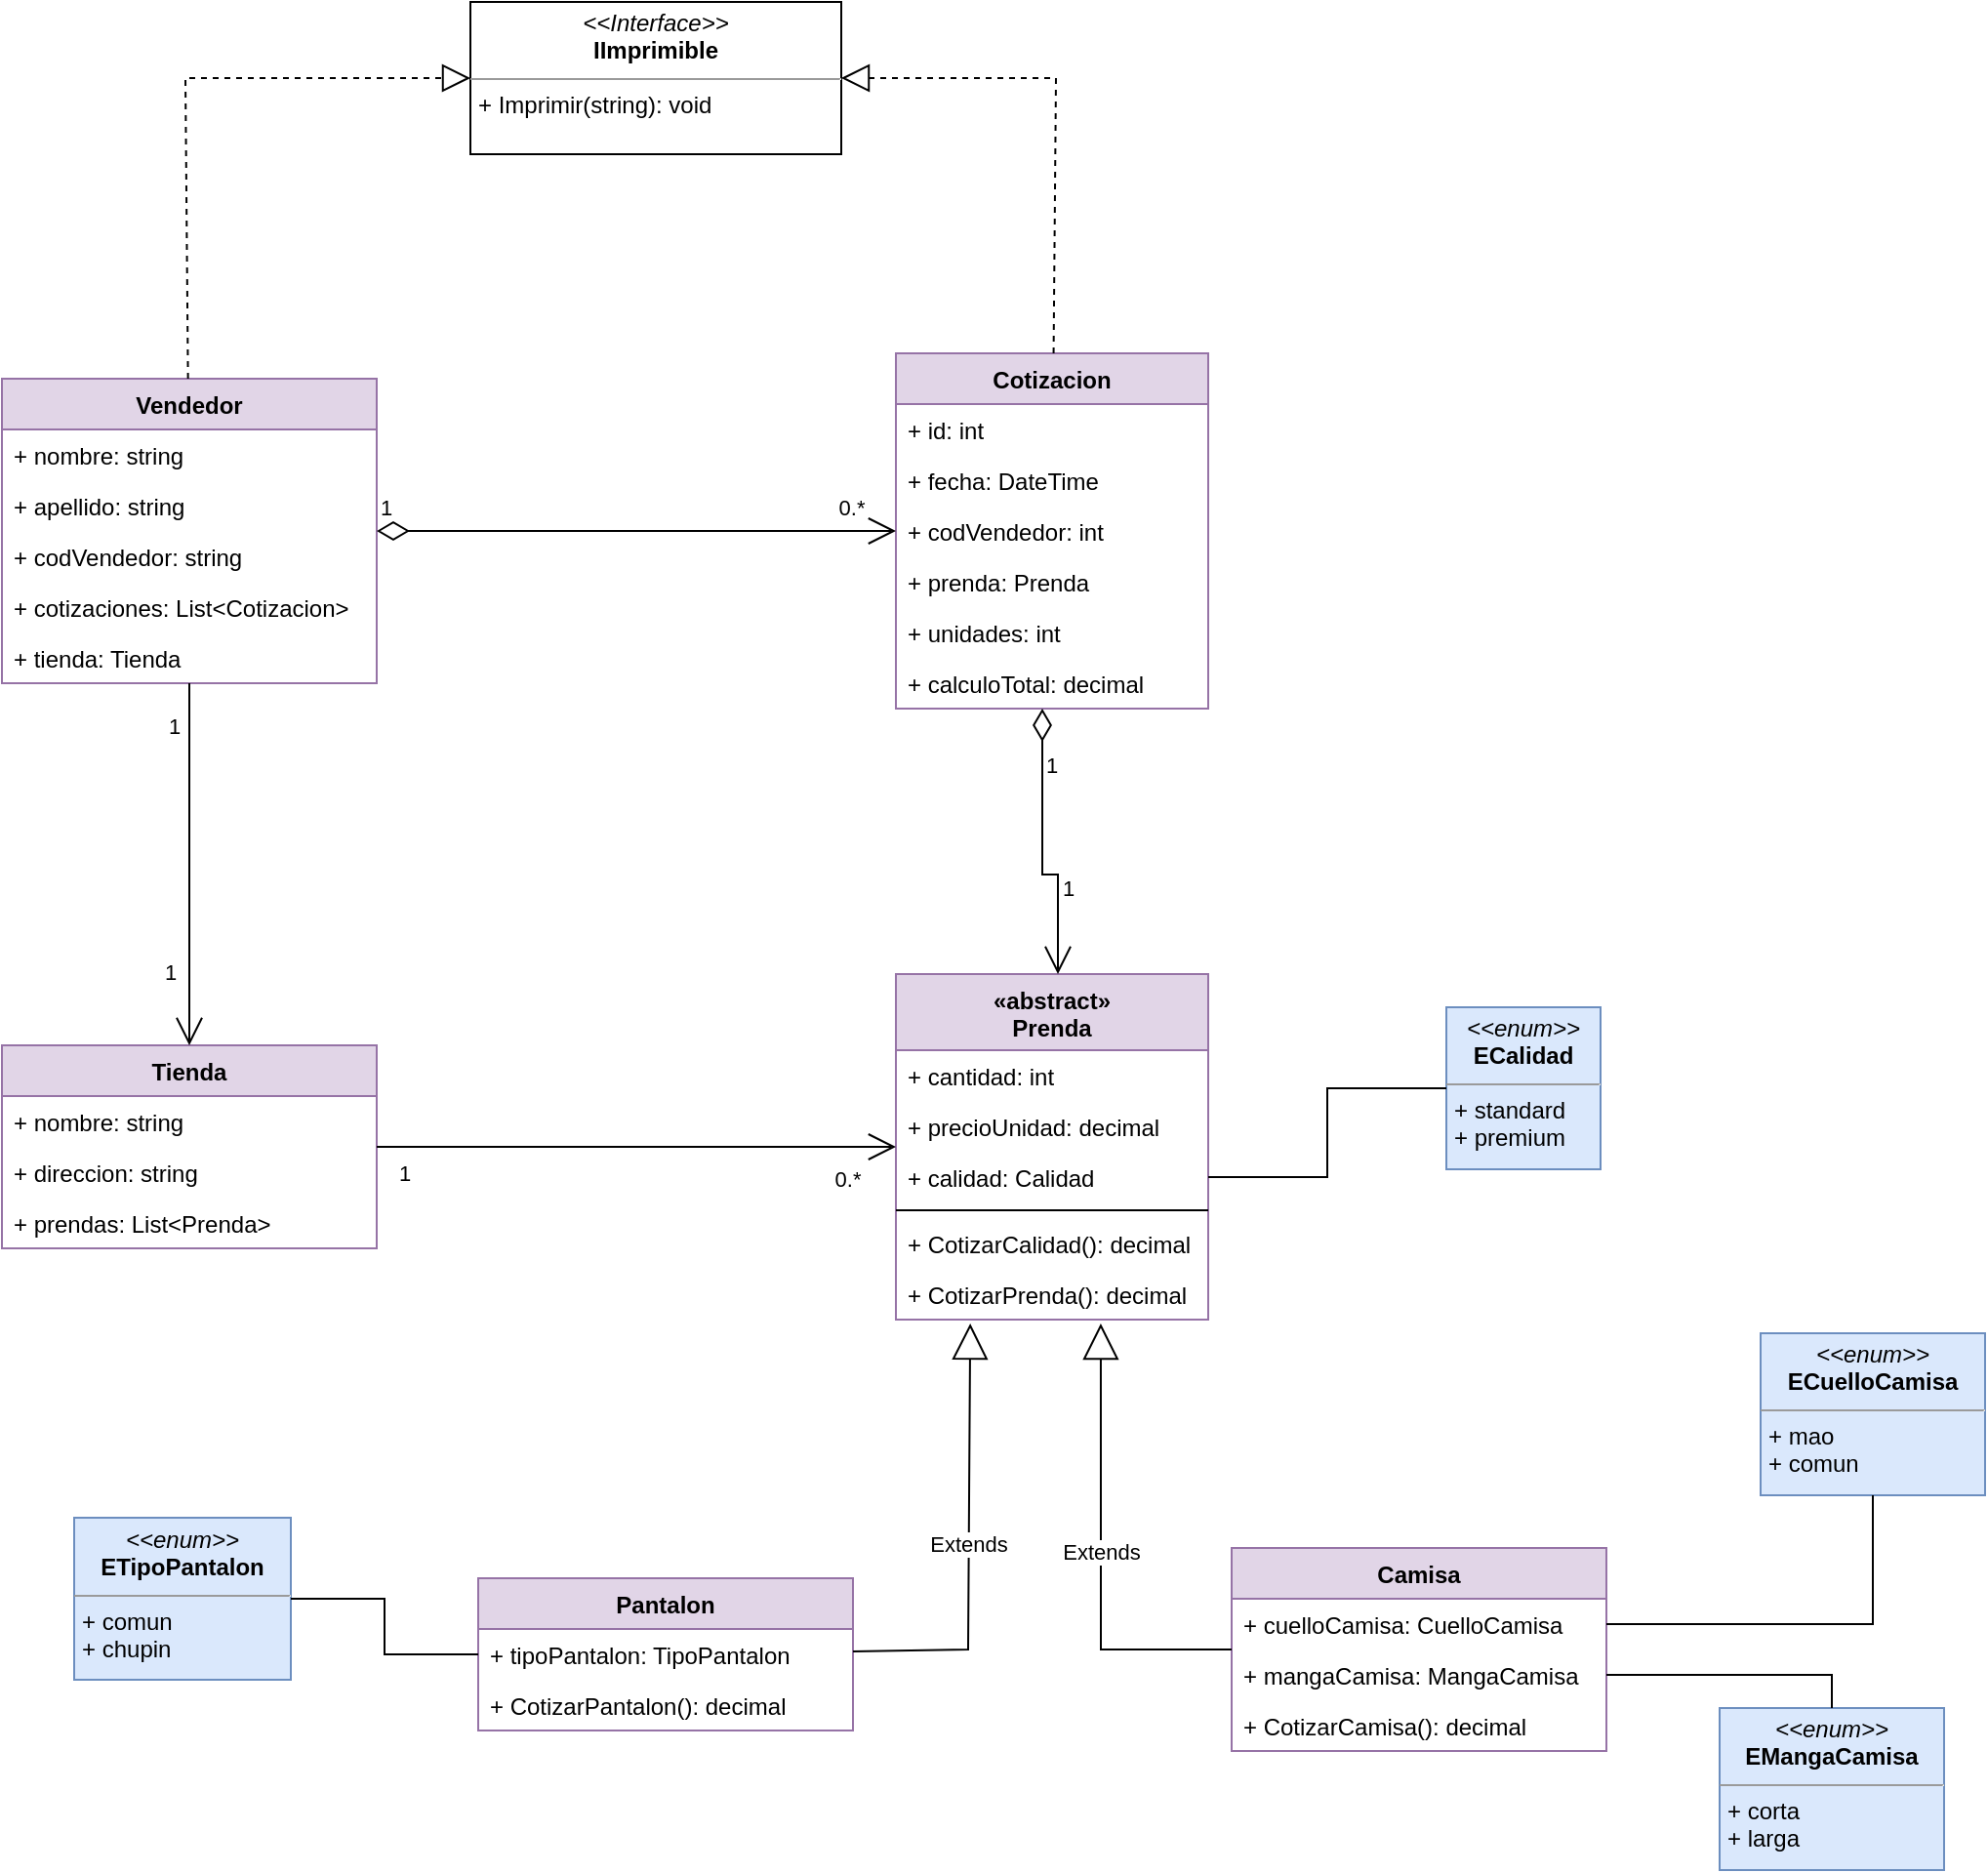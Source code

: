 <mxfile version="18.0.1" type="device"><diagram id="BRMo0Lo_KeZ7YsVtVGWr" name="Página-1"><mxGraphModel dx="1718" dy="2190" grid="0" gridSize="10" guides="1" tooltips="1" connect="1" arrows="1" fold="1" page="1" pageScale="1" pageWidth="827" pageHeight="1169" math="0" shadow="0"><root><mxCell id="0"/><mxCell id="1" parent="0"/><mxCell id="nySH4wYditzsMi9JjJfE-1" value="Vendedor" style="swimlane;fontStyle=1;align=center;verticalAlign=top;childLayout=stackLayout;horizontal=1;startSize=26;horizontalStack=0;resizeParent=1;resizeParentMax=0;resizeLast=0;collapsible=1;marginBottom=0;fillColor=#e1d5e7;strokeColor=#9673a6;" parent="1" vertex="1"><mxGeometry x="125" y="84" width="192" height="156" as="geometry"/></mxCell><mxCell id="nySH4wYditzsMi9JjJfE-2" value="+ nombre: string" style="text;strokeColor=none;fillColor=none;align=left;verticalAlign=top;spacingLeft=4;spacingRight=4;overflow=hidden;rotatable=0;points=[[0,0.5],[1,0.5]];portConstraint=eastwest;" parent="nySH4wYditzsMi9JjJfE-1" vertex="1"><mxGeometry y="26" width="192" height="26" as="geometry"/></mxCell><mxCell id="nySH4wYditzsMi9JjJfE-5" value="+ apellido: string" style="text;strokeColor=none;fillColor=none;align=left;verticalAlign=top;spacingLeft=4;spacingRight=4;overflow=hidden;rotatable=0;points=[[0,0.5],[1,0.5]];portConstraint=eastwest;" parent="nySH4wYditzsMi9JjJfE-1" vertex="1"><mxGeometry y="52" width="192" height="26" as="geometry"/></mxCell><mxCell id="nySH4wYditzsMi9JjJfE-6" value="+ codVendedor: string" style="text;strokeColor=none;fillColor=none;align=left;verticalAlign=top;spacingLeft=4;spacingRight=4;overflow=hidden;rotatable=0;points=[[0,0.5],[1,0.5]];portConstraint=eastwest;" parent="nySH4wYditzsMi9JjJfE-1" vertex="1"><mxGeometry y="78" width="192" height="26" as="geometry"/></mxCell><mxCell id="KFpuO7UQtiXoGwVCyfpJ-16" value="+ cotizaciones: List&lt;Cotizacion&gt;" style="text;strokeColor=none;fillColor=none;align=left;verticalAlign=top;spacingLeft=4;spacingRight=4;overflow=hidden;rotatable=0;points=[[0,0.5],[1,0.5]];portConstraint=eastwest;" parent="nySH4wYditzsMi9JjJfE-1" vertex="1"><mxGeometry y="104" width="192" height="26" as="geometry"/></mxCell><mxCell id="KFpuO7UQtiXoGwVCyfpJ-34" value="+ tienda: Tienda" style="text;strokeColor=none;fillColor=none;align=left;verticalAlign=top;spacingLeft=4;spacingRight=4;overflow=hidden;rotatable=0;points=[[0,0.5],[1,0.5]];portConstraint=eastwest;" parent="nySH4wYditzsMi9JjJfE-1" vertex="1"><mxGeometry y="130" width="192" height="26" as="geometry"/></mxCell><mxCell id="nySH4wYditzsMi9JjJfE-7" value="Cotizacion" style="swimlane;fontStyle=1;align=center;verticalAlign=top;childLayout=stackLayout;horizontal=1;startSize=26;horizontalStack=0;resizeParent=1;resizeParentMax=0;resizeLast=0;collapsible=1;marginBottom=0;fillColor=#e1d5e7;strokeColor=#9673a6;" parent="1" vertex="1"><mxGeometry x="583" y="71" width="160" height="182" as="geometry"/></mxCell><mxCell id="nySH4wYditzsMi9JjJfE-8" value="+ id: int" style="text;strokeColor=none;fillColor=none;align=left;verticalAlign=top;spacingLeft=4;spacingRight=4;overflow=hidden;rotatable=0;points=[[0,0.5],[1,0.5]];portConstraint=eastwest;" parent="nySH4wYditzsMi9JjJfE-7" vertex="1"><mxGeometry y="26" width="160" height="26" as="geometry"/></mxCell><mxCell id="nySH4wYditzsMi9JjJfE-13" value="+ fecha: DateTime" style="text;strokeColor=none;fillColor=none;align=left;verticalAlign=top;spacingLeft=4;spacingRight=4;overflow=hidden;rotatable=0;points=[[0,0.5],[1,0.5]];portConstraint=eastwest;" parent="nySH4wYditzsMi9JjJfE-7" vertex="1"><mxGeometry y="52" width="160" height="26" as="geometry"/></mxCell><mxCell id="nySH4wYditzsMi9JjJfE-15" value="+ codVendedor: int" style="text;strokeColor=none;fillColor=none;align=left;verticalAlign=top;spacingLeft=4;spacingRight=4;overflow=hidden;rotatable=0;points=[[0,0.5],[1,0.5]];portConstraint=eastwest;" parent="nySH4wYditzsMi9JjJfE-7" vertex="1"><mxGeometry y="78" width="160" height="26" as="geometry"/></mxCell><mxCell id="KFpuO7UQtiXoGwVCyfpJ-6" value="+ prenda: Prenda" style="text;strokeColor=none;fillColor=none;align=left;verticalAlign=top;spacingLeft=4;spacingRight=4;overflow=hidden;rotatable=0;points=[[0,0.5],[1,0.5]];portConstraint=eastwest;" parent="nySH4wYditzsMi9JjJfE-7" vertex="1"><mxGeometry y="104" width="160" height="26" as="geometry"/></mxCell><mxCell id="KFpuO7UQtiXoGwVCyfpJ-14" value="+ unidades: int" style="text;strokeColor=none;fillColor=none;align=left;verticalAlign=top;spacingLeft=4;spacingRight=4;overflow=hidden;rotatable=0;points=[[0,0.5],[1,0.5]];portConstraint=eastwest;" parent="nySH4wYditzsMi9JjJfE-7" vertex="1"><mxGeometry y="130" width="160" height="26" as="geometry"/></mxCell><mxCell id="KFpuO7UQtiXoGwVCyfpJ-15" value="+ calculoTotal: decimal" style="text;strokeColor=none;fillColor=none;align=left;verticalAlign=top;spacingLeft=4;spacingRight=4;overflow=hidden;rotatable=0;points=[[0,0.5],[1,0.5]];portConstraint=eastwest;" parent="nySH4wYditzsMi9JjJfE-7" vertex="1"><mxGeometry y="156" width="160" height="26" as="geometry"/></mxCell><mxCell id="KFpuO7UQtiXoGwVCyfpJ-4" value="1" style="endArrow=open;html=1;endSize=12;startArrow=diamondThin;startSize=14;startFill=0;edgeStyle=orthogonalEdgeStyle;align=left;verticalAlign=bottom;rounded=0;" parent="1" source="nySH4wYditzsMi9JjJfE-1" target="nySH4wYditzsMi9JjJfE-7" edge="1"><mxGeometry x="-1" y="3" relative="1" as="geometry"><mxPoint x="385" y="359" as="sourcePoint"/><mxPoint x="545" y="359" as="targetPoint"/></mxGeometry></mxCell><mxCell id="KFpuO7UQtiXoGwVCyfpJ-5" value="0.*" style="edgeLabel;html=1;align=center;verticalAlign=middle;resizable=0;points=[];" parent="KFpuO7UQtiXoGwVCyfpJ-4" vertex="1" connectable="0"><mxGeometry x="0.907" y="1" relative="1" as="geometry"><mxPoint x="-11" y="-11" as="offset"/></mxGeometry></mxCell><mxCell id="KFpuO7UQtiXoGwVCyfpJ-7" value="«abstract»&#10;Prenda" style="swimlane;fontStyle=1;align=center;verticalAlign=top;childLayout=stackLayout;horizontal=1;startSize=39;horizontalStack=0;resizeParent=1;resizeParentMax=0;resizeLast=0;collapsible=1;marginBottom=0;fillColor=#e1d5e7;strokeColor=#9673a6;" parent="1" vertex="1"><mxGeometry x="583" y="389" width="160" height="177" as="geometry"><mxRectangle x="583" y="389" width="68" height="26" as="alternateBounds"/></mxGeometry></mxCell><mxCell id="KFpuO7UQtiXoGwVCyfpJ-9" value="+ cantidad: int" style="text;strokeColor=none;fillColor=none;align=left;verticalAlign=top;spacingLeft=4;spacingRight=4;overflow=hidden;rotatable=0;points=[[0,0.5],[1,0.5]];portConstraint=eastwest;" parent="KFpuO7UQtiXoGwVCyfpJ-7" vertex="1"><mxGeometry y="39" width="160" height="26" as="geometry"/></mxCell><mxCell id="KFpuO7UQtiXoGwVCyfpJ-8" value="+ precioUnidad: decimal" style="text;strokeColor=none;fillColor=none;align=left;verticalAlign=top;spacingLeft=4;spacingRight=4;overflow=hidden;rotatable=0;points=[[0,0.5],[1,0.5]];portConstraint=eastwest;" parent="KFpuO7UQtiXoGwVCyfpJ-7" vertex="1"><mxGeometry y="65" width="160" height="26" as="geometry"/></mxCell><mxCell id="KFpuO7UQtiXoGwVCyfpJ-10" value="+ calidad: Calidad" style="text;strokeColor=none;fillColor=none;align=left;verticalAlign=top;spacingLeft=4;spacingRight=4;overflow=hidden;rotatable=0;points=[[0,0.5],[1,0.5]];portConstraint=eastwest;" parent="KFpuO7UQtiXoGwVCyfpJ-7" vertex="1"><mxGeometry y="91" width="160" height="26" as="geometry"/></mxCell><mxCell id="KFpuO7UQtiXoGwVCyfpJ-11" value="" style="line;strokeWidth=1;fillColor=none;align=left;verticalAlign=middle;spacingTop=-1;spacingLeft=3;spacingRight=3;rotatable=0;labelPosition=right;points=[];portConstraint=eastwest;" parent="KFpuO7UQtiXoGwVCyfpJ-7" vertex="1"><mxGeometry y="117" width="160" height="8" as="geometry"/></mxCell><mxCell id="KFpuO7UQtiXoGwVCyfpJ-12" value="+ CotizarCalidad(): decimal" style="text;strokeColor=none;fillColor=none;align=left;verticalAlign=top;spacingLeft=4;spacingRight=4;overflow=hidden;rotatable=0;points=[[0,0.5],[1,0.5]];portConstraint=eastwest;" parent="KFpuO7UQtiXoGwVCyfpJ-7" vertex="1"><mxGeometry y="125" width="160" height="26" as="geometry"/></mxCell><mxCell id="bx7vnb15LSuOtqTd_ubL-11" value="+ CotizarPrenda(): decimal" style="text;strokeColor=none;fillColor=none;align=left;verticalAlign=top;spacingLeft=4;spacingRight=4;overflow=hidden;rotatable=0;points=[[0,0.5],[1,0.5]];portConstraint=eastwest;" vertex="1" parent="KFpuO7UQtiXoGwVCyfpJ-7"><mxGeometry y="151" width="160" height="26" as="geometry"/></mxCell><mxCell id="KFpuO7UQtiXoGwVCyfpJ-17" value="&lt;p style=&quot;margin:0px;margin-top:4px;text-align:center;&quot;&gt;&lt;i&gt;&amp;lt;&amp;lt;enum&amp;gt;&amp;gt;&lt;/i&gt;&lt;br&gt;&lt;b&gt;ECalidad&lt;/b&gt;&lt;/p&gt;&lt;hr size=&quot;1&quot;&gt;&lt;p style=&quot;margin:0px;margin-left:4px;&quot;&gt;+ standard&lt;br&gt;+ premium&lt;/p&gt;&lt;p style=&quot;margin:0px;margin-left:4px;&quot;&gt;&lt;br&gt;&lt;/p&gt;" style="verticalAlign=top;align=left;overflow=fill;fontSize=12;fontFamily=Helvetica;html=1;fillColor=#dae8fc;strokeColor=#6c8ebf;gradientDirection=south;shadow=0;" parent="1" vertex="1"><mxGeometry x="865" y="406" width="79" height="83" as="geometry"/></mxCell><mxCell id="KFpuO7UQtiXoGwVCyfpJ-18" value="" style="endArrow=none;html=1;edgeStyle=orthogonalEdgeStyle;rounded=0;exitX=1;exitY=0.5;exitDx=0;exitDy=0;" parent="1" source="KFpuO7UQtiXoGwVCyfpJ-10" target="KFpuO7UQtiXoGwVCyfpJ-17" edge="1"><mxGeometry relative="1" as="geometry"><mxPoint x="385" y="359" as="sourcePoint"/><mxPoint x="545" y="359" as="targetPoint"/></mxGeometry></mxCell><mxCell id="KFpuO7UQtiXoGwVCyfpJ-23" value="Tienda" style="swimlane;fontStyle=1;align=center;verticalAlign=top;childLayout=stackLayout;horizontal=1;startSize=26;horizontalStack=0;resizeParent=1;resizeParentMax=0;resizeLast=0;collapsible=1;marginBottom=0;fillColor=#e1d5e7;strokeColor=#9673a6;" parent="1" vertex="1"><mxGeometry x="125" y="425.5" width="192" height="104" as="geometry"/></mxCell><mxCell id="KFpuO7UQtiXoGwVCyfpJ-24" value="+ nombre: string" style="text;strokeColor=none;fillColor=none;align=left;verticalAlign=top;spacingLeft=4;spacingRight=4;overflow=hidden;rotatable=0;points=[[0,0.5],[1,0.5]];portConstraint=eastwest;" parent="KFpuO7UQtiXoGwVCyfpJ-23" vertex="1"><mxGeometry y="26" width="192" height="26" as="geometry"/></mxCell><mxCell id="KFpuO7UQtiXoGwVCyfpJ-25" value="+ direccion: string" style="text;strokeColor=none;fillColor=none;align=left;verticalAlign=top;spacingLeft=4;spacingRight=4;overflow=hidden;rotatable=0;points=[[0,0.5],[1,0.5]];portConstraint=eastwest;" parent="KFpuO7UQtiXoGwVCyfpJ-23" vertex="1"><mxGeometry y="52" width="192" height="26" as="geometry"/></mxCell><mxCell id="KFpuO7UQtiXoGwVCyfpJ-26" value="+ prendas: List&lt;Prenda&gt;" style="text;strokeColor=none;fillColor=none;align=left;verticalAlign=top;spacingLeft=4;spacingRight=4;overflow=hidden;rotatable=0;points=[[0,0.5],[1,0.5]];portConstraint=eastwest;" parent="KFpuO7UQtiXoGwVCyfpJ-23" vertex="1"><mxGeometry y="78" width="192" height="26" as="geometry"/></mxCell><mxCell id="KFpuO7UQtiXoGwVCyfpJ-30" value="" style="endArrow=open;endFill=1;endSize=12;html=1;rounded=0;" parent="1" source="KFpuO7UQtiXoGwVCyfpJ-23" target="KFpuO7UQtiXoGwVCyfpJ-7" edge="1"><mxGeometry width="160" relative="1" as="geometry"><mxPoint x="428" y="501" as="sourcePoint"/><mxPoint x="588" y="501" as="targetPoint"/></mxGeometry></mxCell><mxCell id="KFpuO7UQtiXoGwVCyfpJ-31" value="1" style="edgeLabel;html=1;align=center;verticalAlign=middle;resizable=0;points=[];" parent="KFpuO7UQtiXoGwVCyfpJ-30" vertex="1" connectable="0"><mxGeometry x="-0.82" relative="1" as="geometry"><mxPoint x="-10" y="13" as="offset"/></mxGeometry></mxCell><mxCell id="KFpuO7UQtiXoGwVCyfpJ-32" value="0.*" style="edgeLabel;html=1;align=center;verticalAlign=middle;resizable=0;points=[];" parent="KFpuO7UQtiXoGwVCyfpJ-30" vertex="1" connectable="0"><mxGeometry x="0.829" y="-4" relative="1" as="geometry"><mxPoint x="-3" y="12" as="offset"/></mxGeometry></mxCell><mxCell id="KFpuO7UQtiXoGwVCyfpJ-33" value="" style="endArrow=open;endFill=1;endSize=12;html=1;rounded=0;" parent="1" source="nySH4wYditzsMi9JjJfE-1" target="KFpuO7UQtiXoGwVCyfpJ-23" edge="1"><mxGeometry width="160" relative="1" as="geometry"><mxPoint x="428" y="501" as="sourcePoint"/><mxPoint x="588" y="501" as="targetPoint"/></mxGeometry></mxCell><mxCell id="KFpuO7UQtiXoGwVCyfpJ-35" value="1" style="edgeLabel;html=1;align=center;verticalAlign=middle;resizable=0;points=[];" parent="KFpuO7UQtiXoGwVCyfpJ-33" vertex="1" connectable="0"><mxGeometry x="-0.755" y="3" relative="1" as="geometry"><mxPoint x="-11" y="-1" as="offset"/></mxGeometry></mxCell><mxCell id="KFpuO7UQtiXoGwVCyfpJ-36" value="1" style="edgeLabel;html=1;align=center;verticalAlign=middle;resizable=0;points=[];" parent="KFpuO7UQtiXoGwVCyfpJ-33" vertex="1" connectable="0"><mxGeometry x="0.623" relative="1" as="geometry"><mxPoint x="-10" y="-3" as="offset"/></mxGeometry></mxCell><mxCell id="KFpuO7UQtiXoGwVCyfpJ-37" value="Pantalon" style="swimlane;fontStyle=1;align=center;verticalAlign=top;childLayout=stackLayout;horizontal=1;startSize=26;horizontalStack=0;resizeParent=1;resizeParentMax=0;resizeLast=0;collapsible=1;marginBottom=0;fillColor=#e1d5e7;strokeColor=#9673a6;" parent="1" vertex="1"><mxGeometry x="369" y="698.5" width="192" height="78" as="geometry"/></mxCell><mxCell id="KFpuO7UQtiXoGwVCyfpJ-38" value="+ tipoPantalon: TipoPantalon" style="text;strokeColor=none;fillColor=none;align=left;verticalAlign=top;spacingLeft=4;spacingRight=4;overflow=hidden;rotatable=0;points=[[0,0.5],[1,0.5]];portConstraint=eastwest;" parent="KFpuO7UQtiXoGwVCyfpJ-37" vertex="1"><mxGeometry y="26" width="192" height="26" as="geometry"/></mxCell><mxCell id="bx7vnb15LSuOtqTd_ubL-8" value="+ CotizarPantalon(): decimal" style="text;strokeColor=none;fillColor=none;align=left;verticalAlign=top;spacingLeft=4;spacingRight=4;overflow=hidden;rotatable=0;points=[[0,0.5],[1,0.5]];portConstraint=eastwest;" vertex="1" parent="KFpuO7UQtiXoGwVCyfpJ-37"><mxGeometry y="52" width="192" height="26" as="geometry"/></mxCell><mxCell id="KFpuO7UQtiXoGwVCyfpJ-43" value="Camisa" style="swimlane;fontStyle=1;align=center;verticalAlign=top;childLayout=stackLayout;horizontal=1;startSize=26;horizontalStack=0;resizeParent=1;resizeParentMax=0;resizeLast=0;collapsible=1;marginBottom=0;fillColor=#e1d5e7;strokeColor=#9673a6;" parent="1" vertex="1"><mxGeometry x="755" y="683" width="192" height="104" as="geometry"/></mxCell><mxCell id="KFpuO7UQtiXoGwVCyfpJ-44" value="+ cuelloCamisa: CuelloCamisa" style="text;strokeColor=none;fillColor=none;align=left;verticalAlign=top;spacingLeft=4;spacingRight=4;overflow=hidden;rotatable=0;points=[[0,0.5],[1,0.5]];portConstraint=eastwest;" parent="KFpuO7UQtiXoGwVCyfpJ-43" vertex="1"><mxGeometry y="26" width="192" height="26" as="geometry"/></mxCell><mxCell id="KFpuO7UQtiXoGwVCyfpJ-45" value="+ mangaCamisa: MangaCamisa" style="text;strokeColor=none;fillColor=none;align=left;verticalAlign=top;spacingLeft=4;spacingRight=4;overflow=hidden;rotatable=0;points=[[0,0.5],[1,0.5]];portConstraint=eastwest;" parent="KFpuO7UQtiXoGwVCyfpJ-43" vertex="1"><mxGeometry y="52" width="192" height="26" as="geometry"/></mxCell><mxCell id="bx7vnb15LSuOtqTd_ubL-9" value="+ CotizarCamisa(): decimal" style="text;strokeColor=none;fillColor=none;align=left;verticalAlign=top;spacingLeft=4;spacingRight=4;overflow=hidden;rotatable=0;points=[[0,0.5],[1,0.5]];portConstraint=eastwest;" vertex="1" parent="KFpuO7UQtiXoGwVCyfpJ-43"><mxGeometry y="78" width="192" height="26" as="geometry"/></mxCell><mxCell id="KFpuO7UQtiXoGwVCyfpJ-49" value="Extends" style="endArrow=block;endSize=16;endFill=0;html=1;rounded=0;entryX=0.238;entryY=1.077;entryDx=0;entryDy=0;entryPerimeter=0;" parent="1" source="KFpuO7UQtiXoGwVCyfpJ-37" target="bx7vnb15LSuOtqTd_ubL-11" edge="1"><mxGeometry width="160" relative="1" as="geometry"><mxPoint x="428" y="501" as="sourcePoint"/><mxPoint x="588" y="501" as="targetPoint"/><Array as="points"><mxPoint x="620" y="735"/></Array></mxGeometry></mxCell><mxCell id="KFpuO7UQtiXoGwVCyfpJ-50" value="Extends" style="endArrow=block;endSize=16;endFill=0;html=1;rounded=0;entryX=0.656;entryY=1.077;entryDx=0;entryDy=0;entryPerimeter=0;" parent="1" source="KFpuO7UQtiXoGwVCyfpJ-43" target="bx7vnb15LSuOtqTd_ubL-11" edge="1"><mxGeometry width="160" relative="1" as="geometry"><mxPoint x="555.827" y="671" as="sourcePoint"/><mxPoint x="697" y="562" as="targetPoint"/><Array as="points"><mxPoint x="688" y="735"/></Array></mxGeometry></mxCell><mxCell id="KFpuO7UQtiXoGwVCyfpJ-51" value="&lt;p style=&quot;margin:0px;margin-top:4px;text-align:center;&quot;&gt;&lt;i&gt;&amp;lt;&amp;lt;enum&amp;gt;&amp;gt;&lt;/i&gt;&lt;br&gt;&lt;b&gt;ETipoPantalon&lt;/b&gt;&lt;/p&gt;&lt;hr size=&quot;1&quot;&gt;&lt;p style=&quot;margin:0px;margin-left:4px;&quot;&gt;+ comun&lt;br&gt;+ chupin&lt;/p&gt;&lt;p style=&quot;margin:0px;margin-left:4px;&quot;&gt;&lt;br&gt;&lt;/p&gt;" style="verticalAlign=top;align=left;overflow=fill;fontSize=12;fontFamily=Helvetica;html=1;fillColor=#dae8fc;strokeColor=#6c8ebf;gradientDirection=south;shadow=0;" parent="1" vertex="1"><mxGeometry x="162" y="667.5" width="111" height="83" as="geometry"/></mxCell><mxCell id="KFpuO7UQtiXoGwVCyfpJ-52" value="&lt;p style=&quot;margin:0px;margin-top:4px;text-align:center;&quot;&gt;&lt;i&gt;&amp;lt;&amp;lt;enum&amp;gt;&amp;gt;&lt;/i&gt;&lt;br&gt;&lt;b&gt;ECuelloCamisa&lt;/b&gt;&lt;/p&gt;&lt;hr size=&quot;1&quot;&gt;&lt;p style=&quot;margin:0px;margin-left:4px;&quot;&gt;+ mao&lt;br&gt;+ comun&lt;/p&gt;&lt;p style=&quot;margin:0px;margin-left:4px;&quot;&gt;&lt;br&gt;&lt;/p&gt;" style="verticalAlign=top;align=left;overflow=fill;fontSize=12;fontFamily=Helvetica;html=1;fillColor=#dae8fc;strokeColor=#6c8ebf;gradientDirection=south;shadow=0;" parent="1" vertex="1"><mxGeometry x="1026" y="573" width="115" height="83" as="geometry"/></mxCell><mxCell id="KFpuO7UQtiXoGwVCyfpJ-53" value="&lt;p style=&quot;margin:0px;margin-top:4px;text-align:center;&quot;&gt;&lt;i&gt;&amp;lt;&amp;lt;enum&amp;gt;&amp;gt;&lt;/i&gt;&lt;br&gt;&lt;b&gt;EMangaCamisa&lt;/b&gt;&lt;/p&gt;&lt;hr size=&quot;1&quot;&gt;&lt;p style=&quot;margin:0px;margin-left:4px;&quot;&gt;+ corta&lt;br&gt;+ larga&lt;/p&gt;&lt;p style=&quot;margin:0px;margin-left:4px;&quot;&gt;&lt;br&gt;&lt;/p&gt;" style="verticalAlign=top;align=left;overflow=fill;fontSize=12;fontFamily=Helvetica;html=1;fillColor=#dae8fc;strokeColor=#6c8ebf;gradientDirection=south;shadow=0;" parent="1" vertex="1"><mxGeometry x="1005" y="765" width="115" height="83" as="geometry"/></mxCell><mxCell id="KFpuO7UQtiXoGwVCyfpJ-54" value="" style="endArrow=none;html=1;edgeStyle=orthogonalEdgeStyle;rounded=0;exitX=1;exitY=0.5;exitDx=0;exitDy=0;" parent="1" source="KFpuO7UQtiXoGwVCyfpJ-44" target="KFpuO7UQtiXoGwVCyfpJ-52" edge="1"><mxGeometry relative="1" as="geometry"><mxPoint x="753" y="490" as="sourcePoint"/><mxPoint x="875" y="457.5" as="targetPoint"/></mxGeometry></mxCell><mxCell id="KFpuO7UQtiXoGwVCyfpJ-55" value="" style="endArrow=none;html=1;edgeStyle=orthogonalEdgeStyle;rounded=0;exitX=1;exitY=0.5;exitDx=0;exitDy=0;" parent="1" source="KFpuO7UQtiXoGwVCyfpJ-45" target="KFpuO7UQtiXoGwVCyfpJ-53" edge="1"><mxGeometry relative="1" as="geometry"><mxPoint x="763" y="500" as="sourcePoint"/><mxPoint x="885" y="467.5" as="targetPoint"/></mxGeometry></mxCell><mxCell id="KFpuO7UQtiXoGwVCyfpJ-56" value="" style="endArrow=none;html=1;edgeStyle=orthogonalEdgeStyle;rounded=0;exitX=0;exitY=0.5;exitDx=0;exitDy=0;" parent="1" source="KFpuO7UQtiXoGwVCyfpJ-38" target="KFpuO7UQtiXoGwVCyfpJ-51" edge="1"><mxGeometry relative="1" as="geometry"><mxPoint x="773" y="510" as="sourcePoint"/><mxPoint x="895" y="477.5" as="targetPoint"/></mxGeometry></mxCell><mxCell id="bx7vnb15LSuOtqTd_ubL-12" value="1" style="endArrow=open;html=1;endSize=12;startArrow=diamondThin;startSize=14;startFill=0;edgeStyle=orthogonalEdgeStyle;align=left;verticalAlign=bottom;rounded=0;" edge="1" parent="1" source="KFpuO7UQtiXoGwVCyfpJ-15" target="KFpuO7UQtiXoGwVCyfpJ-7"><mxGeometry x="-0.482" relative="1" as="geometry"><mxPoint x="658.04" y="286.012" as="sourcePoint"/><mxPoint x="790" y="325" as="targetPoint"/><Array as="points"><mxPoint x="658" y="338"/><mxPoint x="666" y="338"/></Array><mxPoint as="offset"/></mxGeometry></mxCell><mxCell id="bx7vnb15LSuOtqTd_ubL-13" value="1" style="edgeLabel;html=1;align=center;verticalAlign=middle;resizable=0;points=[];" vertex="1" connectable="0" parent="bx7vnb15LSuOtqTd_ubL-12"><mxGeometry x="0.297" y="1" relative="1" as="geometry"><mxPoint x="4" y="6" as="offset"/></mxGeometry></mxCell><mxCell id="bx7vnb15LSuOtqTd_ubL-15" value="&lt;p style=&quot;margin:0px;margin-top:4px;text-align:center;&quot;&gt;&lt;i&gt;&amp;lt;&amp;lt;Interface&amp;gt;&amp;gt;&lt;/i&gt;&lt;br&gt;&lt;b&gt;IImprimible&lt;/b&gt;&lt;/p&gt;&lt;hr size=&quot;1&quot;&gt;&lt;p style=&quot;margin:0px;margin-left:4px;&quot;&gt;+ Imprimir(string): void&lt;br&gt;&lt;/p&gt;" style="verticalAlign=top;align=left;overflow=fill;fontSize=12;fontFamily=Helvetica;html=1;" vertex="1" parent="1"><mxGeometry x="365" y="-109" width="190" height="78" as="geometry"/></mxCell><mxCell id="bx7vnb15LSuOtqTd_ubL-16" value="" style="endArrow=block;dashed=1;endFill=0;endSize=12;html=1;rounded=0;" edge="1" parent="1" source="nySH4wYditzsMi9JjJfE-1" target="bx7vnb15LSuOtqTd_ubL-15"><mxGeometry width="160" relative="1" as="geometry"><mxPoint x="354" y="-24" as="sourcePoint"/><mxPoint x="514" y="-24" as="targetPoint"/><Array as="points"><mxPoint x="219" y="-70"/></Array></mxGeometry></mxCell><mxCell id="bx7vnb15LSuOtqTd_ubL-17" value="" style="endArrow=block;dashed=1;endFill=0;endSize=12;html=1;rounded=0;entryX=1;entryY=0.5;entryDx=0;entryDy=0;" edge="1" parent="1" source="nySH4wYditzsMi9JjJfE-7" target="bx7vnb15LSuOtqTd_ubL-15"><mxGeometry width="160" relative="1" as="geometry"><mxPoint x="807" y="66.84" as="sourcePoint"/><mxPoint x="976" y="-166.001" as="targetPoint"/><Array as="points"><mxPoint x="665" y="-70"/></Array></mxGeometry></mxCell></root></mxGraphModel></diagram></mxfile>
